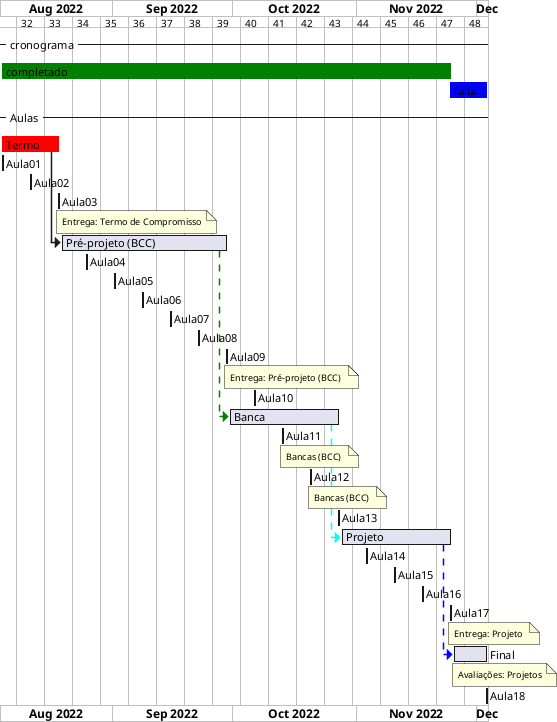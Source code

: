 @startgantt cronograma_BCC

/'TODO: tentar usar variáveis do sistema: https://blog.jdriven.com/2017/01/plantuml-pleasantness-using-current-date/  '/
/'atualizar'/
!$dataInicio = "2022-08-04"
!$dataFim  = "2022-12-03"
!$Aula01 = $dataInicio
!$Aula02 = "2022-08-11"
!$Aula03 = "2022-08-18"
!$Aula04 = "2022-08-25"
!$Aula05 = "2022-09-01"
!$Aula06 = "2022-09-08"
!$Aula07 = "2022-09-15"
!$Aula08 = "2022-09-22"
!$Aula09 = "2022-09-29"
!$Aula10 = "2022-10-06"
!$Aula11 = "2022-10-13"
!$Aula12 = "2022-10-20"
!$Aula13 = "2022-10-27"
!$Aula14 = "2022-11-03"
!$Aula15 = "2022-11-10"
!$Aula16 = "2022-11-17"
!$Aula17 = "2022-11-24"
!$Aula18 = "2022-12-01"
!$Aula18 = $dataFim

!$dataAtual  = $Aula17
/'atualizar'/

ganttscale weekly

Project starts $dataInicio

-- cronograma -- 
[completado] is colored in green
[completado] starts $dataInicio and ends $dataAtual
[falta] starts $dataAtual and ends $dataFim
[falta] is colored in blue

-- Aulas -- 
[Termo] is colored in Red
[Termo]  starts $Aula01 and ends $Aula03
[Aula01] starts $Aula01 and ends $Aula01
[Aula02] starts $Aula02 and ends $Aula02
[Aula03] starts $Aula03 and ends $Aula03
note bottom
Entrega: Termo de Compromisso
end note
[Pré-projeto (BCC)] starts at [Termo]'s end
[Pré-projeto (BCC)] ends $Aula09
[Aula04] starts $Aula04 and ends $Aula04
[Aula05] starts $Aula05 and ends $Aula05
[Aula06] starts $Aula06 and ends $Aula06
[Aula07] starts $Aula07 and ends $Aula07
[Aula08] starts $Aula08 and ends $Aula08
[Aula09] starts $Aula09 and ends $Aula09
note bottom
Entrega: Pré-projeto (BCC) 
end note
[Aula10] starts $Aula10 and ends $Aula10
[Banca] starts at [Pré-projeto (BCC)]'s end with green dashed link
[Banca] ends $Aula13
[Aula11] starts $Aula11 and ends $Aula11
note bottom
Bancas (BCC) 
end note
[Aula12] starts $Aula12 and ends $Aula12
note bottom
Bancas (BCC) 
end note
[Aula13] starts $Aula13 and ends $Aula13
[Projeto] starts at [Banca]'s end with cyan dashed link
[Projeto] ends $Aula17
[Aula14] starts $Aula14 and ends $Aula14
[Aula15] starts $Aula15 and ends $Aula15
[Aula16] starts $Aula16 and ends $Aula16
[Aula17] starts $Aula17 and ends $Aula17
note bottom
Entrega: Projeto 
end note
[Final] starts at [Projeto]'s end with blue dashed link
[Final] ends $Aula18
note bottom
Avaliações: Projetos
end note
[Aula18] starts $Aula18 and ends $Aula18

@endgantt